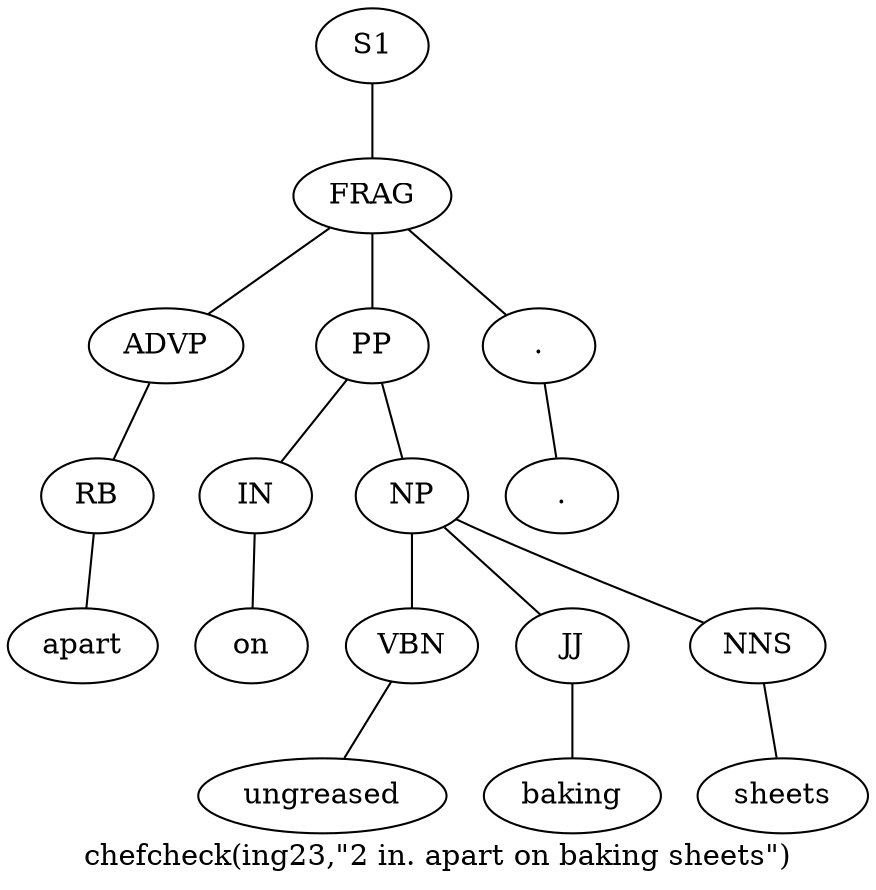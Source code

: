 graph SyntaxGraph {
	label = "chefcheck(ing23,\"2 in. apart on baking sheets\")";
	Node0 [label="S1"];
	Node1 [label="FRAG"];
	Node2 [label="ADVP"];
	Node3 [label="RB"];
	Node4 [label="apart"];
	Node5 [label="PP"];
	Node6 [label="IN"];
	Node7 [label="on"];
	Node8 [label="NP"];
	Node9 [label="VBN"];
	Node10 [label="ungreased"];
	Node11 [label="JJ"];
	Node12 [label="baking"];
	Node13 [label="NNS"];
	Node14 [label="sheets"];
	Node15 [label="."];
	Node16 [label="."];

	Node0 -- Node1;
	Node1 -- Node2;
	Node1 -- Node5;
	Node1 -- Node15;
	Node2 -- Node3;
	Node3 -- Node4;
	Node5 -- Node6;
	Node5 -- Node8;
	Node6 -- Node7;
	Node8 -- Node9;
	Node8 -- Node11;
	Node8 -- Node13;
	Node9 -- Node10;
	Node11 -- Node12;
	Node13 -- Node14;
	Node15 -- Node16;
}